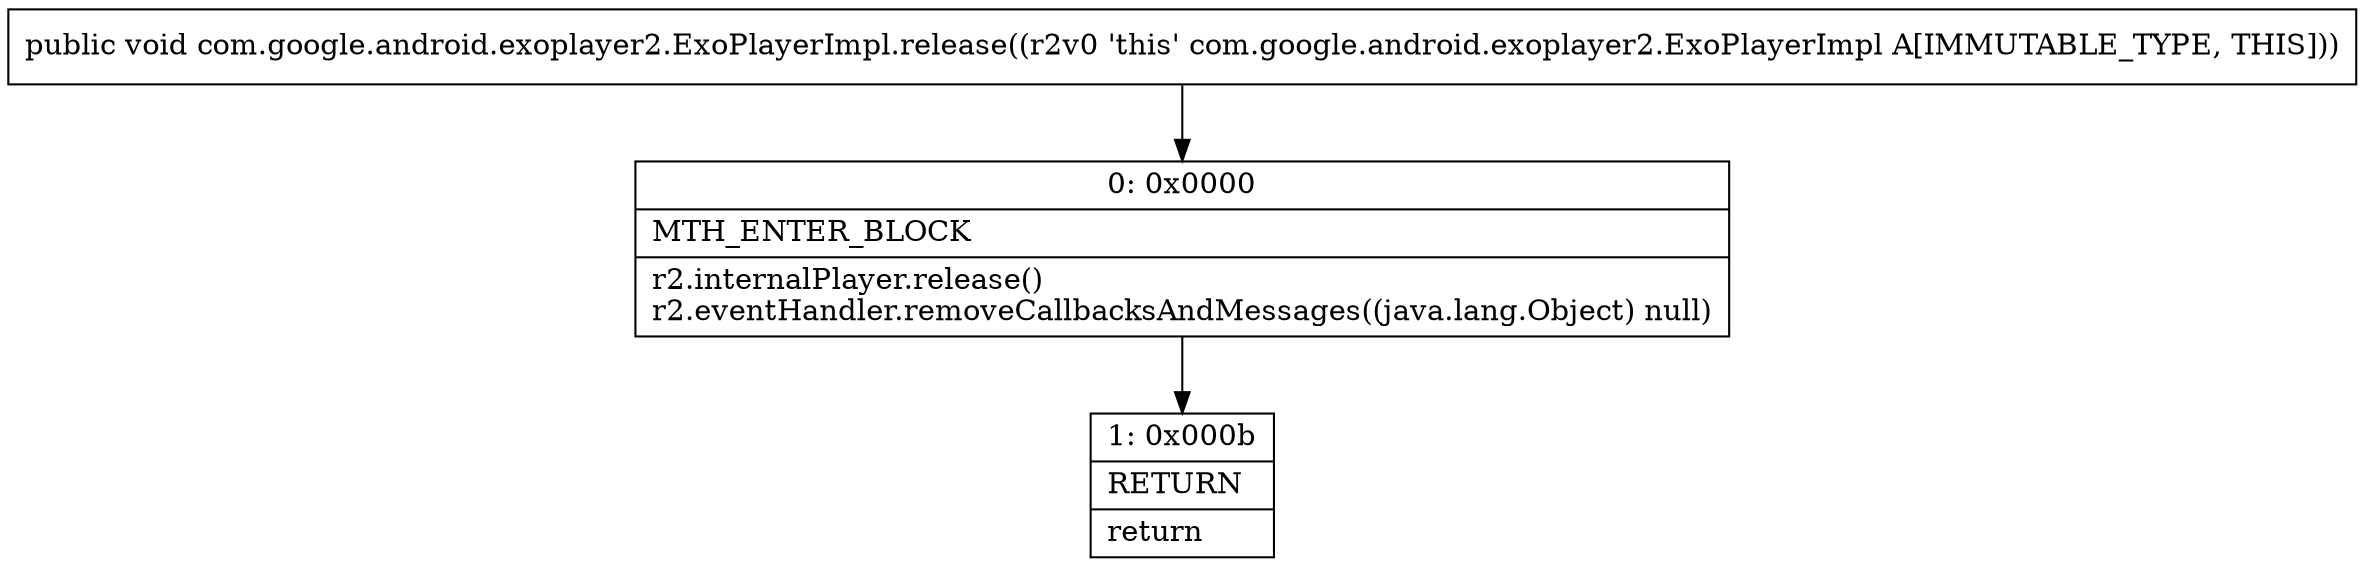 digraph "CFG forcom.google.android.exoplayer2.ExoPlayerImpl.release()V" {
Node_0 [shape=record,label="{0\:\ 0x0000|MTH_ENTER_BLOCK\l|r2.internalPlayer.release()\lr2.eventHandler.removeCallbacksAndMessages((java.lang.Object) null)\l}"];
Node_1 [shape=record,label="{1\:\ 0x000b|RETURN\l|return\l}"];
MethodNode[shape=record,label="{public void com.google.android.exoplayer2.ExoPlayerImpl.release((r2v0 'this' com.google.android.exoplayer2.ExoPlayerImpl A[IMMUTABLE_TYPE, THIS])) }"];
MethodNode -> Node_0;
Node_0 -> Node_1;
}

